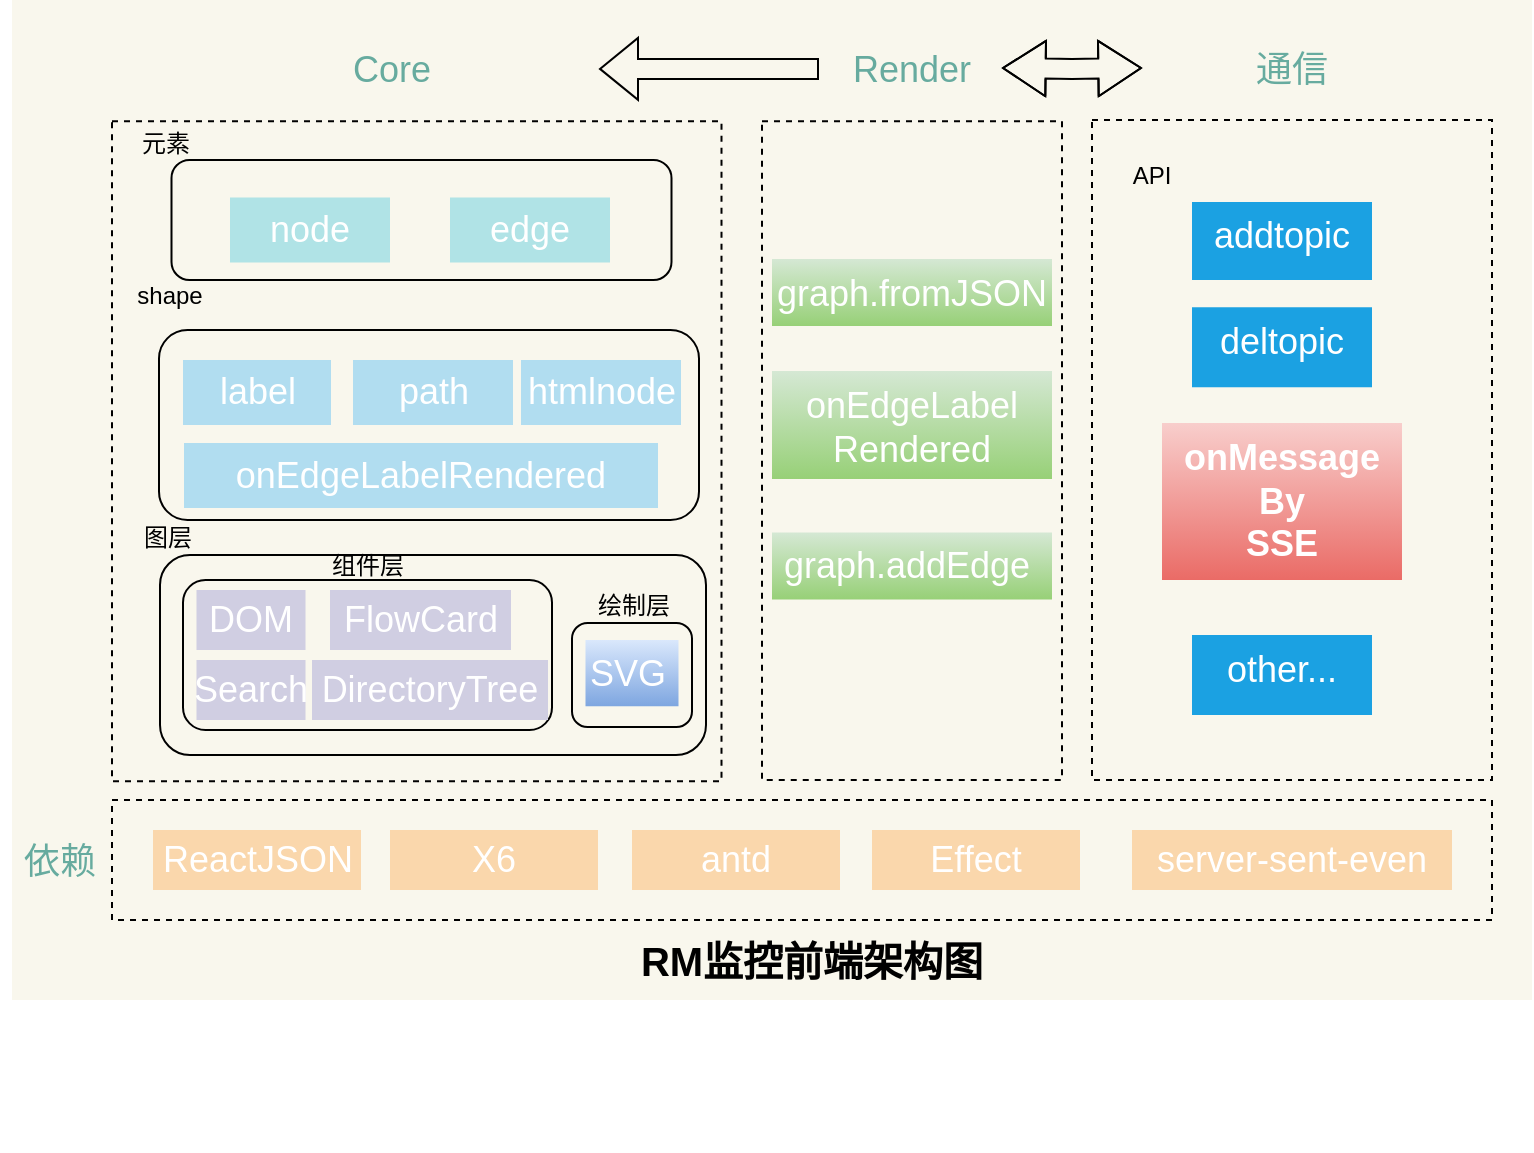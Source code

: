 <mxfile version="18.1.3" type="github">
  <diagram id="KgTZe7TDVKkH47U0eg2O" name="第 1 页">
    <mxGraphModel dx="1051" dy="654" grid="1" gridSize="10" guides="1" tooltips="1" connect="1" arrows="1" fold="1" page="1" pageScale="1" pageWidth="827" pageHeight="1169" math="0" shadow="0">
      <root>
        <mxCell id="0" />
        <mxCell id="1" parent="0" />
        <mxCell id="St1dZ2Wu17gR7gDEBpYE-89" style="edgeStyle=orthogonalEdgeStyle;rounded=0;orthogonalLoop=1;jettySize=auto;html=1;fontSize=20;fontColor=#67AB9F;strokeColor=#FFFFFF;" edge="1" parent="1" source="St1dZ2Wu17gR7gDEBpYE-74">
          <mxGeometry relative="1" as="geometry">
            <mxPoint x="420" y="886.667" as="targetPoint" />
          </mxGeometry>
        </mxCell>
        <mxCell id="St1dZ2Wu17gR7gDEBpYE-74" value="" style="rounded=0;whiteSpace=wrap;html=1;labelBackgroundColor=none;fontSize=18;fillColor=#f9f7ed;strokeColor=none;" vertex="1" parent="1">
          <mxGeometry x="40" y="320" width="760" height="500" as="geometry" />
        </mxCell>
        <mxCell id="St1dZ2Wu17gR7gDEBpYE-37" value="" style="rounded=1;whiteSpace=wrap;html=1;fontSize=18;fillColor=none;" vertex="1" parent="1">
          <mxGeometry x="320" y="631.5" width="60" height="52" as="geometry" />
        </mxCell>
        <mxCell id="St1dZ2Wu17gR7gDEBpYE-14" value="" style="rounded=0;whiteSpace=wrap;html=1;fillColor=none;dashed=1;" vertex="1" parent="1">
          <mxGeometry x="90" y="380.63" width="304.75" height="330" as="geometry" />
        </mxCell>
        <mxCell id="St1dZ2Wu17gR7gDEBpYE-4" value="元素" style="text;html=1;strokeColor=none;fillColor=none;align=center;verticalAlign=middle;whiteSpace=wrap;rounded=0;dashed=1;" vertex="1" parent="1">
          <mxGeometry x="87" y="377" width="60" height="30" as="geometry" />
        </mxCell>
        <mxCell id="St1dZ2Wu17gR7gDEBpYE-5" value="shape" style="text;html=1;strokeColor=none;fillColor=none;align=center;verticalAlign=middle;whiteSpace=wrap;rounded=0;dashed=1;" vertex="1" parent="1">
          <mxGeometry x="89" y="453" width="60" height="30" as="geometry" />
        </mxCell>
        <mxCell id="St1dZ2Wu17gR7gDEBpYE-6" value="图层" style="text;html=1;strokeColor=none;fillColor=none;align=center;verticalAlign=middle;whiteSpace=wrap;rounded=0;dashed=1;" vertex="1" parent="1">
          <mxGeometry x="88" y="574" width="60" height="30" as="geometry" />
        </mxCell>
        <mxCell id="St1dZ2Wu17gR7gDEBpYE-8" style="edgeStyle=orthogonalEdgeStyle;rounded=0;orthogonalLoop=1;jettySize=auto;html=1;exitX=0.5;exitY=1;exitDx=0;exitDy=0;" edge="1" parent="1">
          <mxGeometry relative="1" as="geometry">
            <mxPoint x="212" y="460" as="sourcePoint" />
            <mxPoint x="212" y="460" as="targetPoint" />
          </mxGeometry>
        </mxCell>
        <mxCell id="St1dZ2Wu17gR7gDEBpYE-11" value="&lt;font color=&quot;#67ab9f&quot; style=&quot;font-size: 18px;&quot;&gt;Core&lt;/font&gt;" style="text;html=1;strokeColor=none;fillColor=none;align=center;verticalAlign=middle;whiteSpace=wrap;rounded=0;dashed=1;" vertex="1" parent="1">
          <mxGeometry x="199.5" y="340" width="60" height="30" as="geometry" />
        </mxCell>
        <mxCell id="St1dZ2Wu17gR7gDEBpYE-12" value="&lt;font color=&quot;#67ab9f&quot; style=&quot;font-size: 18px;&quot;&gt;依赖&lt;/font&gt;" style="text;html=1;strokeColor=none;fillColor=none;align=center;verticalAlign=middle;whiteSpace=wrap;rounded=0;dashed=1;" vertex="1" parent="1">
          <mxGeometry x="34" y="736" width="60" height="30" as="geometry" />
        </mxCell>
        <mxCell id="St1dZ2Wu17gR7gDEBpYE-15" value="" style="rounded=0;whiteSpace=wrap;html=1;fillColor=none;dashed=1;" vertex="1" parent="1">
          <mxGeometry x="580" y="380" width="200" height="330" as="geometry" />
        </mxCell>
        <mxCell id="St1dZ2Wu17gR7gDEBpYE-16" value="" style="rounded=0;whiteSpace=wrap;html=1;fillColor=none;dashed=1;" vertex="1" parent="1">
          <mxGeometry x="90" y="720" width="690" height="60" as="geometry" />
        </mxCell>
        <mxCell id="St1dZ2Wu17gR7gDEBpYE-20" value="&lt;font style=&quot;font-size: 18px;&quot; color=&quot;#ffffff&quot;&gt;node&lt;/font&gt;" style="rounded=0;whiteSpace=wrap;html=1;fillColor=#b0e3e6;strokeColor=none;" vertex="1" parent="1">
          <mxGeometry x="149" y="418.75" width="80" height="32.5" as="geometry" />
        </mxCell>
        <mxCell id="St1dZ2Wu17gR7gDEBpYE-21" value="&lt;font style=&quot;font-size: 18px;&quot; color=&quot;#ffffff&quot;&gt;edge&lt;/font&gt;" style="rounded=0;whiteSpace=wrap;html=1;fillColor=#b0e3e6;strokeColor=none;" vertex="1" parent="1">
          <mxGeometry x="259" y="418.75" width="80" height="32.5" as="geometry" />
        </mxCell>
        <mxCell id="St1dZ2Wu17gR7gDEBpYE-22" value="" style="rounded=1;whiteSpace=wrap;html=1;fillColor=none;" vertex="1" parent="1">
          <mxGeometry x="113.5" y="485" width="270" height="95" as="geometry" />
        </mxCell>
        <mxCell id="St1dZ2Wu17gR7gDEBpYE-23" value="&lt;font style=&quot;font-size: 18px;&quot; color=&quot;#ffffff&quot;&gt;label&lt;/font&gt;" style="rounded=0;whiteSpace=wrap;html=1;fillColor=#b1ddf0;strokeColor=none;" vertex="1" parent="1">
          <mxGeometry x="125.5" y="500" width="74" height="32.5" as="geometry" />
        </mxCell>
        <mxCell id="St1dZ2Wu17gR7gDEBpYE-25" value="&lt;font style=&quot;font-size: 18px;&quot; color=&quot;#ffffff&quot;&gt;path&lt;/font&gt;" style="rounded=0;whiteSpace=wrap;html=1;fillColor=#b1ddf0;strokeColor=none;" vertex="1" parent="1">
          <mxGeometry x="210.5" y="500" width="80" height="32.5" as="geometry" />
        </mxCell>
        <mxCell id="St1dZ2Wu17gR7gDEBpYE-26" value="&lt;font style=&quot;font-size: 18px;&quot; color=&quot;#ffffff&quot;&gt;htmlnode&lt;/font&gt;" style="rounded=0;whiteSpace=wrap;html=1;fillColor=#b1ddf0;strokeColor=none;" vertex="1" parent="1">
          <mxGeometry x="294.5" y="500" width="80" height="32.5" as="geometry" />
        </mxCell>
        <mxCell id="St1dZ2Wu17gR7gDEBpYE-27" value="&lt;div class=&quot;lake-content&quot;&gt;&lt;span class=&quot;ne-text&quot;&gt;&lt;font color=&quot;#ffffff&quot; style=&quot;font-size: 18px;&quot;&gt;onEdgeLabelRendered&lt;/font&gt;&lt;/span&gt;&lt;/div&gt;" style="rounded=0;whiteSpace=wrap;html=1;fillColor=#b1ddf0;strokeColor=none;" vertex="1" parent="1">
          <mxGeometry x="126" y="541.5" width="237" height="32.5" as="geometry" />
        </mxCell>
        <mxCell id="St1dZ2Wu17gR7gDEBpYE-29" value="" style="rounded=1;whiteSpace=wrap;html=1;fontSize=18;fillColor=none;" vertex="1" parent="1">
          <mxGeometry x="114" y="597.5" width="273" height="100" as="geometry" />
        </mxCell>
        <mxCell id="St1dZ2Wu17gR7gDEBpYE-32" value="&lt;div class=&quot;lake-content&quot;&gt;&lt;span class=&quot;ne-text&quot;&gt;&lt;font color=&quot;#ffffff&quot;&gt;SVG&lt;/font&gt;&lt;/span&gt;&lt;/div&gt;" style="text;whiteSpace=wrap;html=1;fontSize=18;fillColor=#dae8fc;strokeColor=none;gradientColor=#7ea6e0;" vertex="1" parent="1">
          <mxGeometry x="326.75" y="640" width="46.5" height="33.13" as="geometry" />
        </mxCell>
        <mxCell id="St1dZ2Wu17gR7gDEBpYE-33" value="" style="rounded=1;whiteSpace=wrap;html=1;fontSize=18;fillColor=none;" vertex="1" parent="1">
          <mxGeometry x="125.5" y="610" width="184.5" height="75" as="geometry" />
        </mxCell>
        <mxCell id="St1dZ2Wu17gR7gDEBpYE-34" value="组件层" style="text;html=1;strokeColor=none;fillColor=none;align=center;verticalAlign=middle;whiteSpace=wrap;rounded=0;dashed=1;" vertex="1" parent="1">
          <mxGeometry x="187.75" y="588" width="60" height="30" as="geometry" />
        </mxCell>
        <mxCell id="St1dZ2Wu17gR7gDEBpYE-35" value="&lt;font style=&quot;font-size: 18px;&quot; color=&quot;#ffffff&quot;&gt;DOM&lt;/font&gt;" style="rounded=0;whiteSpace=wrap;html=1;fillColor=#d0cee2;strokeColor=none;" vertex="1" parent="1">
          <mxGeometry x="132.25" y="615" width="54.5" height="30" as="geometry" />
        </mxCell>
        <mxCell id="St1dZ2Wu17gR7gDEBpYE-36" value="&lt;div style=&quot;&quot;&gt;&lt;span style=&quot;font-size: 18px; color: rgb(255, 255, 255); background-color: initial;&quot;&gt;FlowCard&lt;/span&gt;&lt;/div&gt;" style="rounded=0;whiteSpace=wrap;html=1;fillColor=#d0cee2;strokeColor=none;align=center;" vertex="1" parent="1">
          <mxGeometry x="199" y="615" width="90.5" height="30" as="geometry" />
        </mxCell>
        <mxCell id="St1dZ2Wu17gR7gDEBpYE-38" value="绘制层" style="text;html=1;strokeColor=none;fillColor=none;align=center;verticalAlign=middle;whiteSpace=wrap;rounded=0;dashed=1;" vertex="1" parent="1">
          <mxGeometry x="321.25" y="608" width="60" height="30" as="geometry" />
        </mxCell>
        <mxCell id="St1dZ2Wu17gR7gDEBpYE-41" value="&lt;font color=&quot;#ffffff&quot;&gt;&lt;span style=&quot;font-size: 18px;&quot;&gt;Effect&lt;/span&gt;&lt;/font&gt;" style="rounded=0;whiteSpace=wrap;html=1;fillColor=#fad7ac;strokeColor=none;" vertex="1" parent="1">
          <mxGeometry x="470" y="735" width="104" height="30" as="geometry" />
        </mxCell>
        <mxCell id="St1dZ2Wu17gR7gDEBpYE-42" value="&lt;font color=&quot;#ffffff&quot;&gt;&lt;span style=&quot;font-size: 18px;&quot;&gt;X6&lt;/span&gt;&lt;/font&gt;" style="rounded=0;whiteSpace=wrap;html=1;fillColor=#fad7ac;strokeColor=none;" vertex="1" parent="1">
          <mxGeometry x="229" y="735" width="104" height="30" as="geometry" />
        </mxCell>
        <mxCell id="St1dZ2Wu17gR7gDEBpYE-43" value="&lt;font color=&quot;#ffffff&quot;&gt;&lt;span style=&quot;font-size: 18px;&quot;&gt;antd&lt;/span&gt;&lt;/font&gt;" style="rounded=0;whiteSpace=wrap;html=1;fillColor=#fad7ac;strokeColor=none;" vertex="1" parent="1">
          <mxGeometry x="350" y="735" width="104" height="30" as="geometry" />
        </mxCell>
        <mxCell id="St1dZ2Wu17gR7gDEBpYE-44" value="&lt;font color=&quot;#ffffff&quot;&gt;&lt;span style=&quot;font-size: 18px;&quot;&gt;ReactJSON&lt;/span&gt;&lt;/font&gt;" style="rounded=0;whiteSpace=wrap;html=1;fillColor=#fad7ac;strokeColor=none;" vertex="1" parent="1">
          <mxGeometry x="110.5" y="735" width="104" height="30" as="geometry" />
        </mxCell>
        <mxCell id="St1dZ2Wu17gR7gDEBpYE-51" value="" style="rounded=1;whiteSpace=wrap;html=1;labelBackgroundColor=#FFFFFF;fontSize=18;fillColor=none;" vertex="1" parent="1">
          <mxGeometry x="119.75" y="400" width="250" height="60" as="geometry" />
        </mxCell>
        <mxCell id="St1dZ2Wu17gR7gDEBpYE-49" value="&lt;span style=&quot;background-color: initial;&quot;&gt;&lt;font color=&quot;#ffffff&quot; style=&quot;font-size: 18px;&quot;&gt;server-sent-even&lt;/font&gt;&lt;/span&gt;" style="rounded=0;whiteSpace=wrap;html=1;fillColor=#fad7ac;strokeColor=none;" vertex="1" parent="1">
          <mxGeometry x="600" y="735" width="160" height="30" as="geometry" />
        </mxCell>
        <mxCell id="St1dZ2Wu17gR7gDEBpYE-50" style="edgeStyle=orthogonalEdgeStyle;rounded=0;orthogonalLoop=1;jettySize=auto;html=1;exitX=0.5;exitY=1;exitDx=0;exitDy=0;fontSize=18;fontColor=#FFFFFF;" edge="1" parent="1" source="St1dZ2Wu17gR7gDEBpYE-49" target="St1dZ2Wu17gR7gDEBpYE-49">
          <mxGeometry relative="1" as="geometry" />
        </mxCell>
        <mxCell id="St1dZ2Wu17gR7gDEBpYE-52" value="" style="rounded=1;whiteSpace=wrap;html=1;labelBackgroundColor=#FFFFFF;fontSize=18;fillColor=none;strokeColor=none;" vertex="1" parent="1">
          <mxGeometry x="610" y="410" width="130" height="260" as="geometry" />
        </mxCell>
        <mxCell id="St1dZ2Wu17gR7gDEBpYE-54" value="&lt;div class=&quot;lake-content&quot;&gt;&lt;span class=&quot;ne-text&quot;&gt;addtopic&lt;/span&gt;&lt;/div&gt;" style="text;whiteSpace=wrap;html=1;fontSize=18;fillColor=#1ba1e2;strokeColor=none;fontColor=#ffffff;align=center;" vertex="1" parent="1">
          <mxGeometry x="630" y="421" width="90" height="39" as="geometry" />
        </mxCell>
        <mxCell id="St1dZ2Wu17gR7gDEBpYE-55" value="&lt;div class=&quot;lake-content&quot;&gt;&lt;span class=&quot;ne-text&quot;&gt;deltopic &lt;/span&gt;&lt;/div&gt;" style="text;whiteSpace=wrap;html=1;fontSize=18;fillColor=#1ba1e2;strokeColor=none;fontColor=#ffffff;align=center;" vertex="1" parent="1">
          <mxGeometry x="630" y="473.63" width="90" height="40" as="geometry" />
        </mxCell>
        <mxCell id="St1dZ2Wu17gR7gDEBpYE-56" value="&lt;div class=&quot;lake-content&quot;&gt;&lt;span class=&quot;ne-text&quot;&gt;&lt;b style=&quot;&quot;&gt;&lt;font color=&quot;#ffffff&quot;&gt;&amp;nbsp;onMessage&amp;nbsp;&lt;/font&gt;&lt;/b&gt;&lt;/span&gt;&lt;/div&gt;&lt;div style=&quot;&quot; class=&quot;lake-content&quot;&gt;&lt;span class=&quot;ne-text&quot;&gt;&lt;b&gt;&lt;font color=&quot;#ffffff&quot;&gt;By&lt;/font&gt;&lt;/b&gt;&lt;/span&gt;&lt;/div&gt;&lt;div class=&quot;lake-content&quot;&gt;&lt;span class=&quot;ne-text&quot;&gt;&lt;b style=&quot;&quot;&gt;&lt;font color=&quot;#ffffff&quot;&gt;SSE&lt;/font&gt;&lt;/b&gt;&lt;/span&gt;&lt;/div&gt;" style="text;whiteSpace=wrap;html=1;fontSize=18;align=center;fillColor=#f8cecc;strokeColor=none;gradientColor=#ea6b66;" vertex="1" parent="1">
          <mxGeometry x="615" y="531.5" width="120" height="78.5" as="geometry" />
        </mxCell>
        <mxCell id="St1dZ2Wu17gR7gDEBpYE-59" value="" style="rounded=0;whiteSpace=wrap;html=1;fillColor=none;dashed=1;" vertex="1" parent="1">
          <mxGeometry x="415" y="380.63" width="150" height="329.37" as="geometry" />
        </mxCell>
        <mxCell id="St1dZ2Wu17gR7gDEBpYE-63" value="&lt;div class=&quot;lake-content&quot;&gt;&lt;span class=&quot;ne-text&quot;&gt;other...&lt;/span&gt;&lt;/div&gt;" style="text;whiteSpace=wrap;html=1;fontSize=18;fillColor=#1ba1e2;strokeColor=none;fontColor=#ffffff;align=center;" vertex="1" parent="1">
          <mxGeometry x="630" y="637.5" width="90" height="40" as="geometry" />
        </mxCell>
        <mxCell id="St1dZ2Wu17gR7gDEBpYE-66" value="&lt;div class=&quot;lake-content&quot;&gt;&lt;div class=&quot;lake-content&quot;&gt;&lt;span class=&quot;ne-text&quot;&gt;&lt;font color=&quot;#ffffff&quot;&gt;graph.fromJSON&lt;/font&gt;&lt;/span&gt;&lt;/div&gt;&lt;/div&gt;" style="text;whiteSpace=wrap;html=1;fontSize=18;fillColor=#d5e8d4;strokeColor=none;align=center;gradientColor=#97d077;" vertex="1" parent="1">
          <mxGeometry x="420" y="449.5" width="140" height="33.5" as="geometry" />
        </mxCell>
        <mxCell id="St1dZ2Wu17gR7gDEBpYE-67" value="&lt;font style=&quot;font-size: 18px;&quot; color=&quot;#ffffff&quot;&gt;Search&lt;/font&gt;" style="rounded=0;whiteSpace=wrap;html=1;fillColor=#d0cee2;strokeColor=none;" vertex="1" parent="1">
          <mxGeometry x="132.25" y="650" width="54.5" height="30" as="geometry" />
        </mxCell>
        <mxCell id="St1dZ2Wu17gR7gDEBpYE-69" value="&lt;div style=&quot;&quot;&gt;&lt;div class=&quot;lake-content&quot;&gt;&lt;span class=&quot;ne-text&quot;&gt;&lt;font style=&quot;font-size: 18px;&quot; color=&quot;#ffffff&quot;&gt;DirectoryTree&lt;/font&gt;&lt;/span&gt;&lt;/div&gt;&lt;/div&gt;" style="rounded=0;whiteSpace=wrap;html=1;fillColor=#d0cee2;strokeColor=none;align=center;" vertex="1" parent="1">
          <mxGeometry x="190" y="650" width="118" height="30" as="geometry" />
        </mxCell>
        <mxCell id="St1dZ2Wu17gR7gDEBpYE-72" value="&lt;div class=&quot;lake-content&quot;&gt;&lt;div class=&quot;lake-content&quot;&gt;&lt;font color=&quot;#ffffff&quot;&gt;graph.addEdge&amp;nbsp;&lt;/font&gt;&lt;br&gt;&lt;/div&gt;&lt;/div&gt;" style="text;whiteSpace=wrap;html=1;fontSize=18;fillColor=#d5e8d4;strokeColor=none;align=center;gradientColor=#97d077;" vertex="1" parent="1">
          <mxGeometry x="420" y="586.25" width="140" height="33.5" as="geometry" />
        </mxCell>
        <mxCell id="St1dZ2Wu17gR7gDEBpYE-73" value="&lt;div class=&quot;lake-content&quot;&gt;&lt;div class=&quot;lake-content&quot;&gt;&lt;font color=&quot;#ffffff&quot;&gt;onEdgeLabel&lt;/font&gt;&lt;/div&gt;&lt;div class=&quot;lake-content&quot;&gt;&lt;font color=&quot;#ffffff&quot;&gt;Rendered&lt;/font&gt;&lt;br&gt;&lt;/div&gt;&lt;/div&gt;" style="text;whiteSpace=wrap;html=1;fontSize=18;fillColor=#d5e8d4;strokeColor=none;align=center;gradientColor=#97d077;" vertex="1" parent="1">
          <mxGeometry x="420" y="505.5" width="140" height="54" as="geometry" />
        </mxCell>
        <mxCell id="St1dZ2Wu17gR7gDEBpYE-75" value="&lt;font color=&quot;#67ab9f&quot;&gt;Render&lt;/font&gt;" style="text;html=1;strokeColor=none;fillColor=none;align=center;verticalAlign=middle;whiteSpace=wrap;rounded=0;labelBackgroundColor=none;fontSize=18;fontColor=#FFFFFF;" vertex="1" parent="1">
          <mxGeometry x="460" y="340" width="60" height="30" as="geometry" />
        </mxCell>
        <mxCell id="St1dZ2Wu17gR7gDEBpYE-76" value="&lt;font color=&quot;#67ab9f&quot;&gt;通信&lt;/font&gt;" style="text;html=1;strokeColor=none;fillColor=none;align=center;verticalAlign=middle;whiteSpace=wrap;rounded=0;labelBackgroundColor=none;fontSize=18;fontColor=#FFFFFF;" vertex="1" parent="1">
          <mxGeometry x="650" y="340" width="60" height="30" as="geometry" />
        </mxCell>
        <mxCell id="St1dZ2Wu17gR7gDEBpYE-77" value="&lt;font style=&quot;font-size: 12px;&quot;&gt;API&lt;/font&gt;" style="text;html=1;strokeColor=none;fillColor=none;align=center;verticalAlign=middle;whiteSpace=wrap;rounded=0;labelBackgroundColor=none;fontSize=18;fontColor=#000000;" vertex="1" parent="1">
          <mxGeometry x="580" y="391" width="60" height="30" as="geometry" />
        </mxCell>
        <mxCell id="St1dZ2Wu17gR7gDEBpYE-79" value="" style="shape=flexArrow;endArrow=classic;startArrow=classic;html=1;rounded=0;fontSize=12;fontColor=#000000;endWidth=16.667;endSize=6.778;startWidth=16.667;startSize=6.778;" edge="1" parent="1">
          <mxGeometry width="100" height="100" relative="1" as="geometry">
            <mxPoint x="535" y="354" as="sourcePoint" />
            <mxPoint x="605" y="354" as="targetPoint" />
            <Array as="points">
              <mxPoint x="570" y="354.44" />
            </Array>
          </mxGeometry>
        </mxCell>
        <mxCell id="St1dZ2Wu17gR7gDEBpYE-87" value="" style="shape=flexArrow;endArrow=classic;html=1;rounded=0;fontSize=12;fontColor=#000000;" edge="1" parent="1">
          <mxGeometry width="50" height="50" relative="1" as="geometry">
            <mxPoint x="443.5" y="354.44" as="sourcePoint" />
            <mxPoint x="333.5" y="354.44" as="targetPoint" />
          </mxGeometry>
        </mxCell>
        <mxCell id="St1dZ2Wu17gR7gDEBpYE-88" value="&lt;font size=&quot;1&quot; style=&quot;&quot;&gt;&lt;b style=&quot;font-size: 20px;&quot;&gt;RM监控前端架构图&lt;/b&gt;&lt;/font&gt;" style="text;html=1;strokeColor=none;fillColor=none;align=center;verticalAlign=middle;whiteSpace=wrap;rounded=0;labelBackgroundColor=none;fontSize=12;fontColor=#000000;" vertex="1" parent="1">
          <mxGeometry x="341.87" y="780" width="196.25" height="40" as="geometry" />
        </mxCell>
      </root>
    </mxGraphModel>
  </diagram>
</mxfile>
